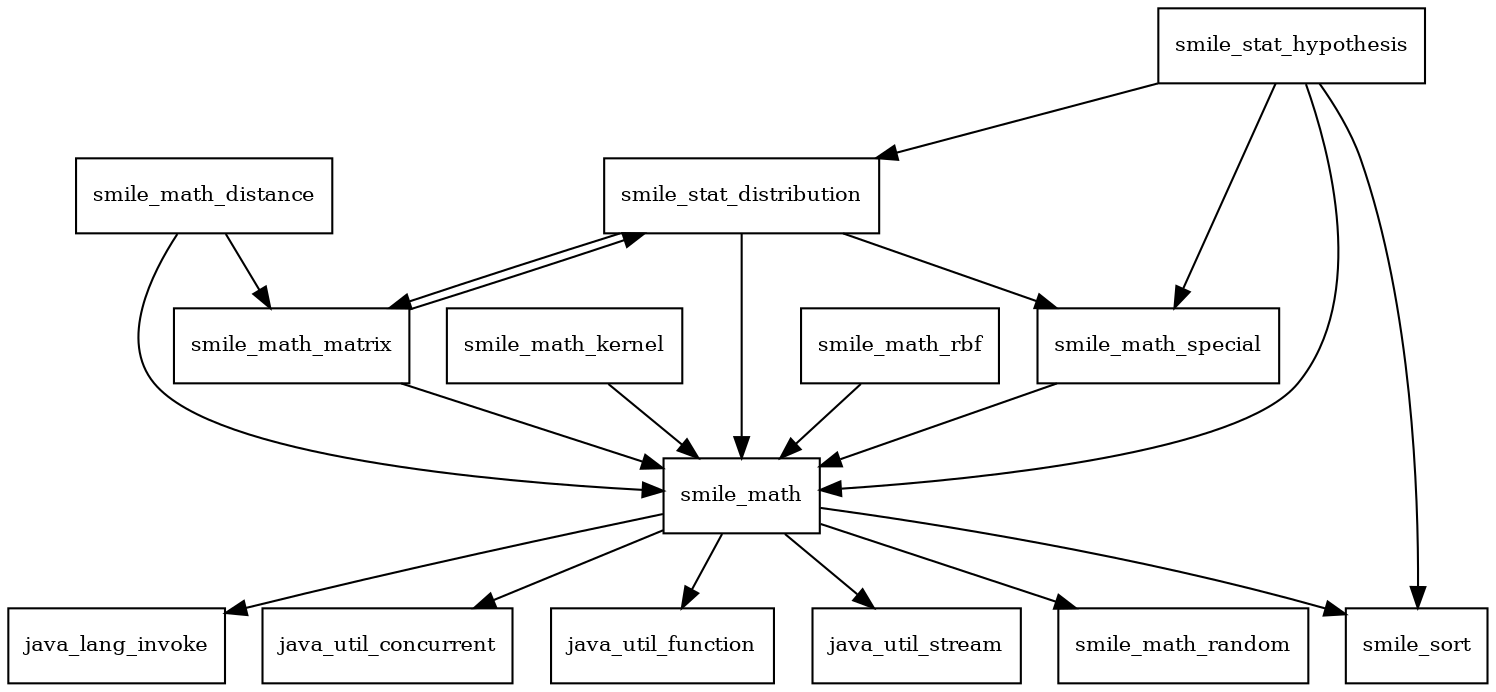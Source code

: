 digraph smile_math_1_5_3_package_dependencies {
  node [shape = box, fontsize=10.0];
  smile_math -> java_lang_invoke;
  smile_math -> java_util_concurrent;
  smile_math -> java_util_function;
  smile_math -> java_util_stream;
  smile_math -> smile_math_random;
  smile_math -> smile_sort;
  smile_math_distance -> smile_math;
  smile_math_distance -> smile_math_matrix;
  smile_math_kernel -> smile_math;
  smile_math_matrix -> smile_math;
  smile_math_matrix -> smile_stat_distribution;
  smile_math_rbf -> smile_math;
  smile_math_special -> smile_math;
  smile_stat_distribution -> smile_math;
  smile_stat_distribution -> smile_math_matrix;
  smile_stat_distribution -> smile_math_special;
  smile_stat_hypothesis -> smile_math;
  smile_stat_hypothesis -> smile_math_special;
  smile_stat_hypothesis -> smile_sort;
  smile_stat_hypothesis -> smile_stat_distribution;
}
